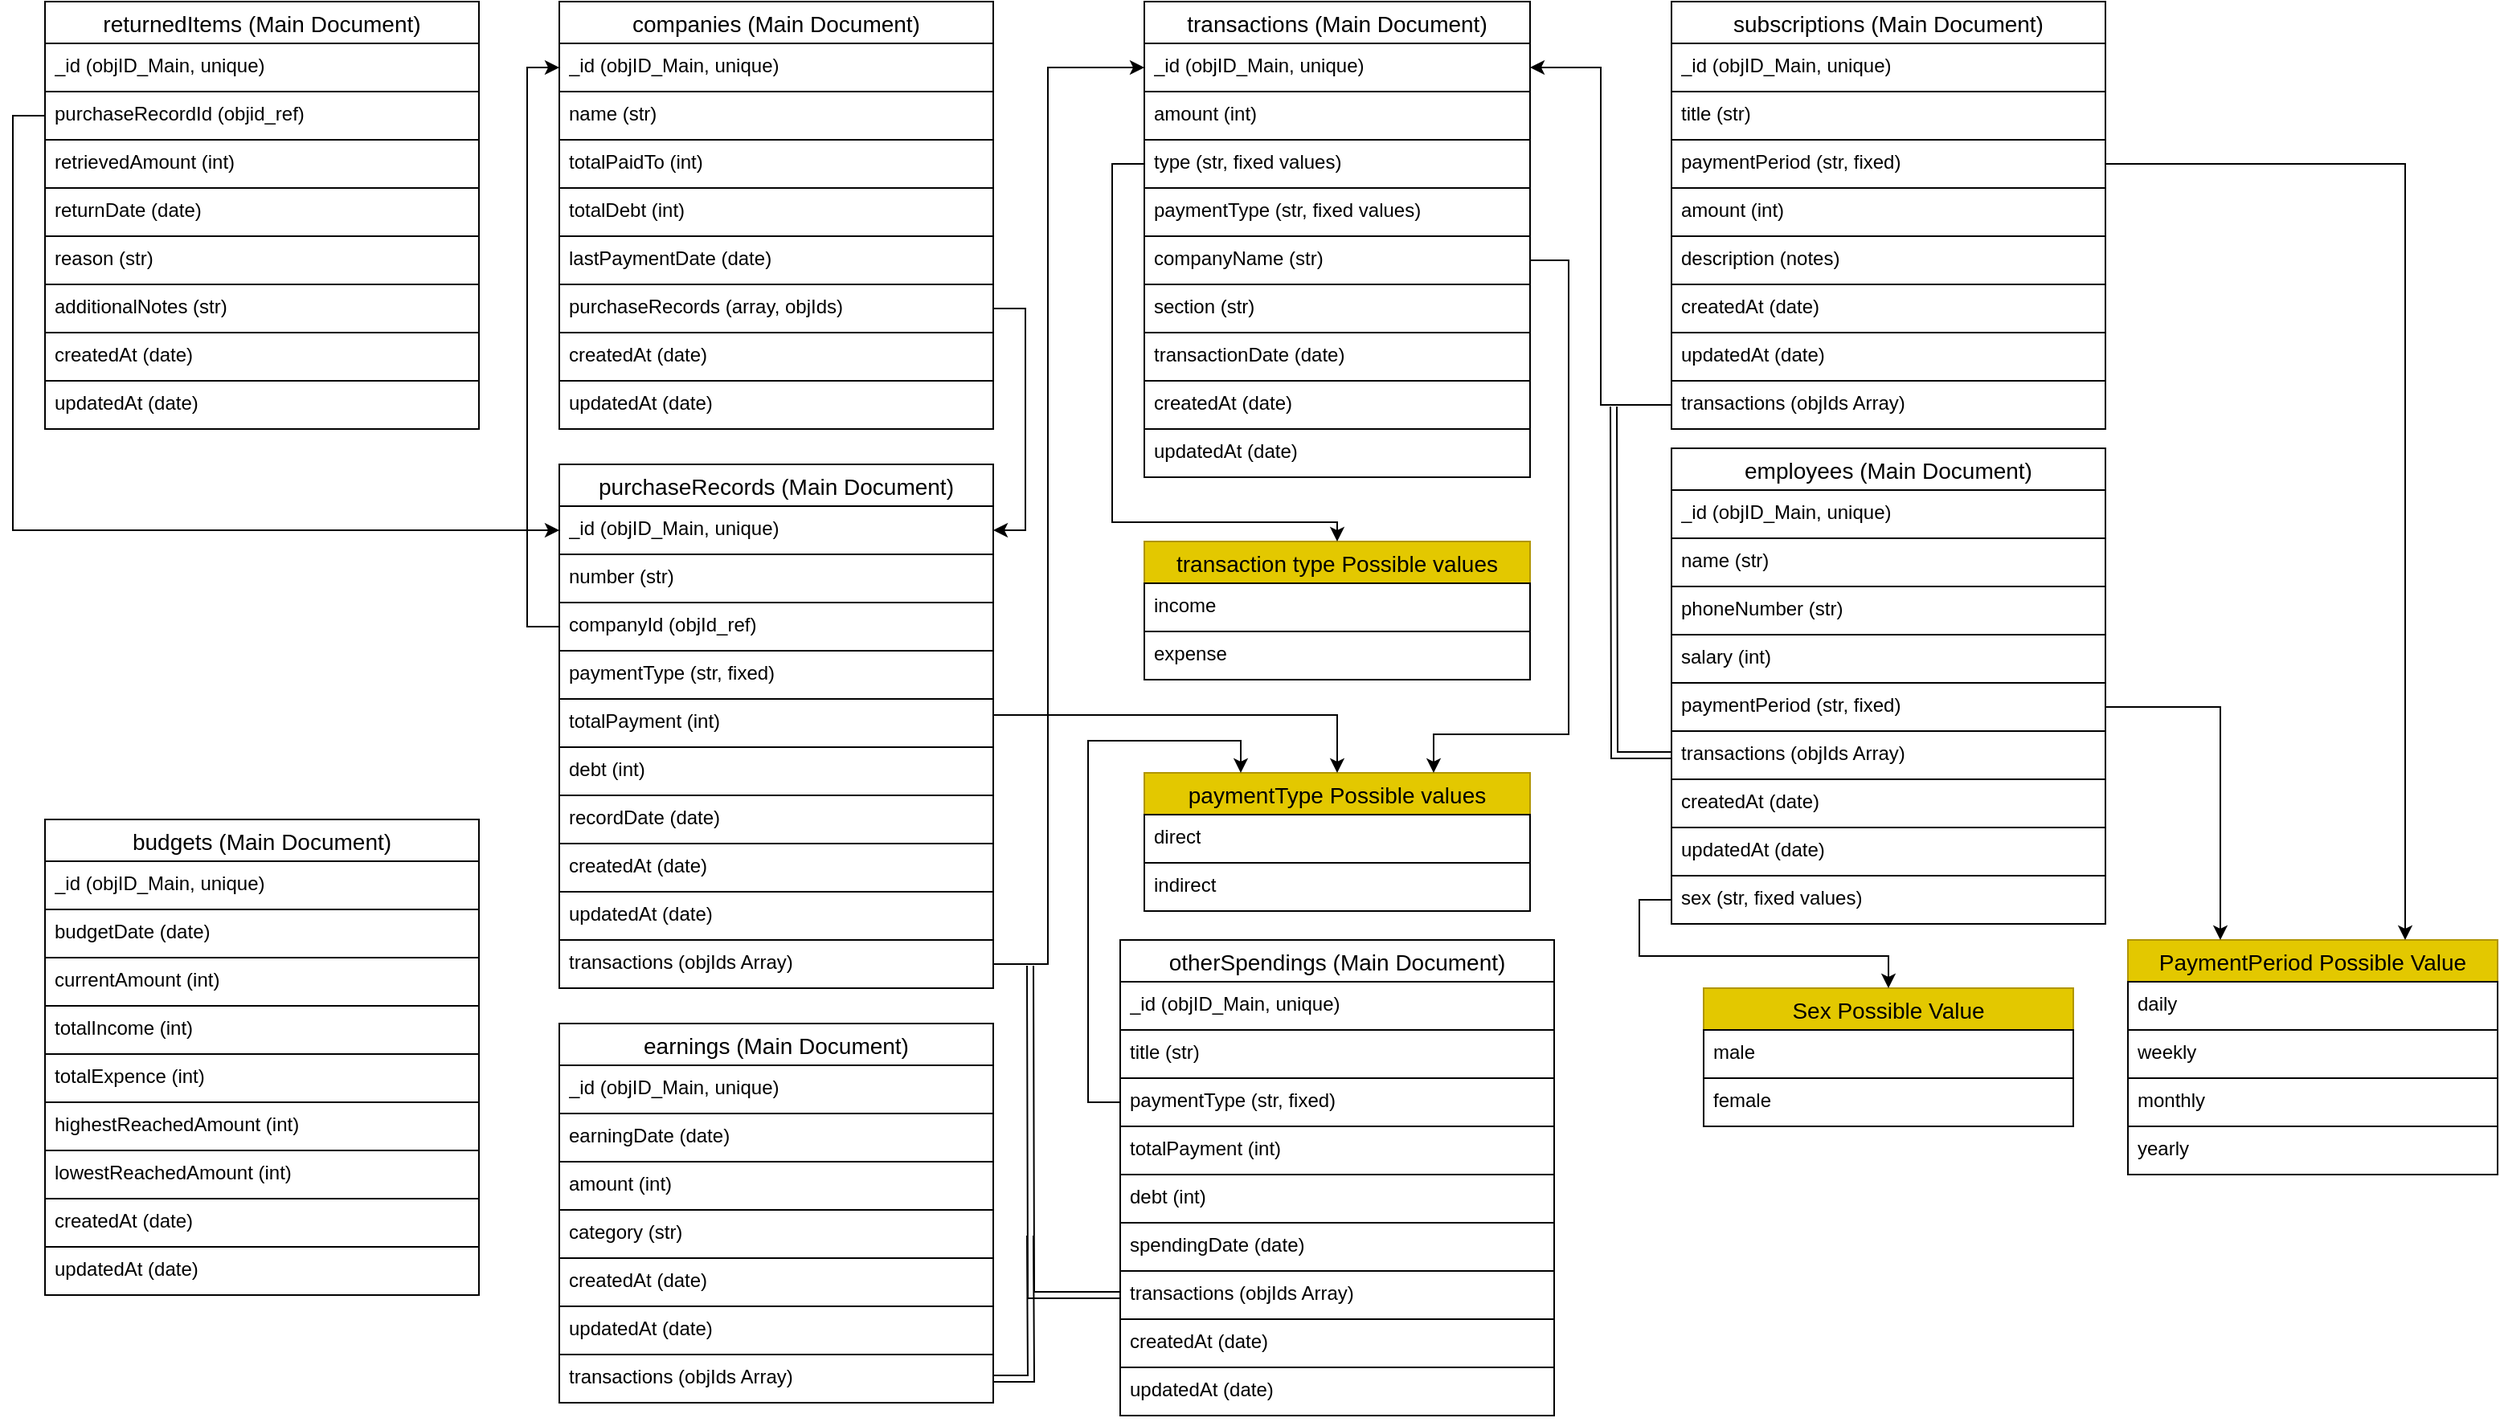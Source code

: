 <mxfile version="23.1.5" type="device">
  <diagram name="Page-1" id="WmKcBqQ57zAdK9sFzErc">
    <mxGraphModel dx="797" dy="3174" grid="1" gridSize="12" guides="1" tooltips="1" connect="1" arrows="1" fold="1" page="1" pageScale="1" pageWidth="1600" pageHeight="900" math="0" shadow="0">
      <root>
        <mxCell id="0" />
        <mxCell id="1" parent="0" />
        <mxCell id="fqKE6zB5EEerR9ECs1fo-1" value="purchaseRecords (Main Document)" style="swimlane;fontStyle=0;childLayout=stackLayout;horizontal=1;startSize=26;horizontalStack=0;resizeParent=1;resizeParentMax=0;resizeLast=0;collapsible=1;marginBottom=0;align=center;fontSize=14;" parent="1" vertex="1">
          <mxGeometry x="367" y="-2400" width="270" height="326" as="geometry" />
        </mxCell>
        <mxCell id="fqKE6zB5EEerR9ECs1fo-2" value="_id (objID_Main, unique)" style="text;strokeColor=default;fillColor=none;spacingLeft=4;spacingRight=4;overflow=hidden;rotatable=0;points=[[0,0.5],[1,0.5]];portConstraint=eastwest;fontSize=12;whiteSpace=wrap;html=1;" parent="fqKE6zB5EEerR9ECs1fo-1" vertex="1">
          <mxGeometry y="26" width="270" height="30" as="geometry" />
        </mxCell>
        <mxCell id="fqKE6zB5EEerR9ECs1fo-3" value="number (str)" style="text;strokeColor=default;fillColor=none;spacingLeft=4;spacingRight=4;overflow=hidden;rotatable=0;points=[[0,0.5],[1,0.5]];portConstraint=eastwest;fontSize=12;whiteSpace=wrap;html=1;" parent="fqKE6zB5EEerR9ECs1fo-1" vertex="1">
          <mxGeometry y="56" width="270" height="30" as="geometry" />
        </mxCell>
        <mxCell id="fqKE6zB5EEerR9ECs1fo-4" value="companyId (objId_ref)" style="text;strokeColor=default;fillColor=none;spacingLeft=4;spacingRight=4;overflow=hidden;rotatable=0;points=[[0,0.5],[1,0.5]];portConstraint=eastwest;fontSize=12;whiteSpace=wrap;html=1;" parent="fqKE6zB5EEerR9ECs1fo-1" vertex="1">
          <mxGeometry y="86" width="270" height="30" as="geometry" />
        </mxCell>
        <mxCell id="fqKE6zB5EEerR9ECs1fo-5" value="paymentType (str, fixed)" style="text;strokeColor=default;fillColor=none;spacingLeft=4;spacingRight=4;overflow=hidden;rotatable=0;points=[[0,0.5],[1,0.5]];portConstraint=eastwest;fontSize=12;whiteSpace=wrap;html=1;" parent="fqKE6zB5EEerR9ECs1fo-1" vertex="1">
          <mxGeometry y="116" width="270" height="30" as="geometry" />
        </mxCell>
        <mxCell id="fqKE6zB5EEerR9ECs1fo-6" value="totalPayment (int)" style="text;strokeColor=default;fillColor=none;spacingLeft=4;spacingRight=4;overflow=hidden;rotatable=0;points=[[0,0.5],[1,0.5]];portConstraint=eastwest;fontSize=12;whiteSpace=wrap;html=1;" parent="fqKE6zB5EEerR9ECs1fo-1" vertex="1">
          <mxGeometry y="146" width="270" height="30" as="geometry" />
        </mxCell>
        <mxCell id="fqKE6zB5EEerR9ECs1fo-7" value="debt (int)" style="text;strokeColor=default;fillColor=none;spacingLeft=4;spacingRight=4;overflow=hidden;rotatable=0;points=[[0,0.5],[1,0.5]];portConstraint=eastwest;fontSize=12;whiteSpace=wrap;html=1;" parent="fqKE6zB5EEerR9ECs1fo-1" vertex="1">
          <mxGeometry y="176" width="270" height="30" as="geometry" />
        </mxCell>
        <mxCell id="fqKE6zB5EEerR9ECs1fo-8" value="recordDate (date)" style="text;strokeColor=default;fillColor=none;spacingLeft=4;spacingRight=4;overflow=hidden;rotatable=0;points=[[0,0.5],[1,0.5]];portConstraint=eastwest;fontSize=12;whiteSpace=wrap;html=1;" parent="fqKE6zB5EEerR9ECs1fo-1" vertex="1">
          <mxGeometry y="206" width="270" height="30" as="geometry" />
        </mxCell>
        <mxCell id="fqKE6zB5EEerR9ECs1fo-9" value="createdAt (date)&amp;nbsp;" style="text;strokeColor=default;fillColor=none;spacingLeft=4;spacingRight=4;overflow=hidden;rotatable=0;points=[[0,0.5],[1,0.5]];portConstraint=eastwest;fontSize=12;whiteSpace=wrap;html=1;" parent="fqKE6zB5EEerR9ECs1fo-1" vertex="1">
          <mxGeometry y="236" width="270" height="30" as="geometry" />
        </mxCell>
        <mxCell id="fqKE6zB5EEerR9ECs1fo-10" value="updatedAt (date)" style="text;strokeColor=default;fillColor=none;spacingLeft=4;spacingRight=4;overflow=hidden;rotatable=0;points=[[0,0.5],[1,0.5]];portConstraint=eastwest;fontSize=12;whiteSpace=wrap;html=1;" parent="fqKE6zB5EEerR9ECs1fo-1" vertex="1">
          <mxGeometry y="266" width="270" height="30" as="geometry" />
        </mxCell>
        <mxCell id="fqKE6zB5EEerR9ECs1fo-11" value="transactions (objIds Array)" style="text;spacingLeft=4;spacingRight=4;overflow=hidden;rotatable=0;points=[[0,0.5],[1,0.5]];portConstraint=eastwest;fontSize=12;whiteSpace=wrap;html=1;" parent="fqKE6zB5EEerR9ECs1fo-1" vertex="1">
          <mxGeometry y="296" width="270" height="30" as="geometry" />
        </mxCell>
        <mxCell id="fqKE6zB5EEerR9ECs1fo-14" value="transactions (Main Document)" style="swimlane;fontStyle=0;childLayout=stackLayout;horizontal=1;startSize=26;horizontalStack=0;resizeParent=1;resizeParentMax=0;resizeLast=0;collapsible=1;marginBottom=0;align=center;fontSize=14;" parent="1" vertex="1">
          <mxGeometry x="731" y="-2688" width="240" height="296" as="geometry" />
        </mxCell>
        <mxCell id="fqKE6zB5EEerR9ECs1fo-15" value="_id (objID_Main, unique)" style="text;strokeColor=default;fillColor=none;spacingLeft=4;spacingRight=4;overflow=hidden;rotatable=0;points=[[0,0.5],[1,0.5]];portConstraint=eastwest;fontSize=12;whiteSpace=wrap;html=1;" parent="fqKE6zB5EEerR9ECs1fo-14" vertex="1">
          <mxGeometry y="26" width="240" height="30" as="geometry" />
        </mxCell>
        <mxCell id="fqKE6zB5EEerR9ECs1fo-16" value="amount (int)" style="text;strokeColor=default;fillColor=none;spacingLeft=4;spacingRight=4;overflow=hidden;rotatable=0;points=[[0,0.5],[1,0.5]];portConstraint=eastwest;fontSize=12;whiteSpace=wrap;html=1;" parent="fqKE6zB5EEerR9ECs1fo-14" vertex="1">
          <mxGeometry y="56" width="240" height="30" as="geometry" />
        </mxCell>
        <mxCell id="fqKE6zB5EEerR9ECs1fo-89" value="type (str, fixed values)" style="text;strokeColor=default;fillColor=none;spacingLeft=4;spacingRight=4;overflow=hidden;rotatable=0;points=[[0,0.5],[1,0.5]];portConstraint=eastwest;fontSize=12;whiteSpace=wrap;html=1;" parent="fqKE6zB5EEerR9ECs1fo-14" vertex="1">
          <mxGeometry y="86" width="240" height="30" as="geometry" />
        </mxCell>
        <mxCell id="fqKE6zB5EEerR9ECs1fo-94" value="paymentType (str, fixed values)" style="text;strokeColor=default;fillColor=none;spacingLeft=4;spacingRight=4;overflow=hidden;rotatable=0;points=[[0,0.5],[1,0.5]];portConstraint=eastwest;fontSize=12;whiteSpace=wrap;html=1;" parent="fqKE6zB5EEerR9ECs1fo-14" vertex="1">
          <mxGeometry y="116" width="240" height="30" as="geometry" />
        </mxCell>
        <mxCell id="fqKE6zB5EEerR9ECs1fo-97" value="companyName (str)" style="text;strokeColor=default;fillColor=none;spacingLeft=4;spacingRight=4;overflow=hidden;rotatable=0;points=[[0,0.5],[1,0.5]];portConstraint=eastwest;fontSize=12;whiteSpace=wrap;html=1;" parent="fqKE6zB5EEerR9ECs1fo-14" vertex="1">
          <mxGeometry y="146" width="240" height="30" as="geometry" />
        </mxCell>
        <mxCell id="fqKE6zB5EEerR9ECs1fo-98" value="section (str)" style="text;strokeColor=default;fillColor=none;spacingLeft=4;spacingRight=4;overflow=hidden;rotatable=0;points=[[0,0.5],[1,0.5]];portConstraint=eastwest;fontSize=12;whiteSpace=wrap;html=1;" parent="fqKE6zB5EEerR9ECs1fo-14" vertex="1">
          <mxGeometry y="176" width="240" height="30" as="geometry" />
        </mxCell>
        <mxCell id="fqKE6zB5EEerR9ECs1fo-93" value="transactionDate (date)" style="text;strokeColor=default;fillColor=none;spacingLeft=4;spacingRight=4;overflow=hidden;rotatable=0;points=[[0,0.5],[1,0.5]];portConstraint=eastwest;fontSize=12;whiteSpace=wrap;html=1;" parent="fqKE6zB5EEerR9ECs1fo-14" vertex="1">
          <mxGeometry y="206" width="240" height="30" as="geometry" />
        </mxCell>
        <mxCell id="fqKE6zB5EEerR9ECs1fo-17" value="createdAt (date)&amp;nbsp;" style="text;strokeColor=default;fillColor=none;spacingLeft=4;spacingRight=4;overflow=hidden;rotatable=0;points=[[0,0.5],[1,0.5]];portConstraint=eastwest;fontSize=12;whiteSpace=wrap;html=1;" parent="fqKE6zB5EEerR9ECs1fo-14" vertex="1">
          <mxGeometry y="236" width="240" height="30" as="geometry" />
        </mxCell>
        <mxCell id="fqKE6zB5EEerR9ECs1fo-18" value="updatedAt (date)" style="text;strokeColor=default;fillColor=none;spacingLeft=4;spacingRight=4;overflow=hidden;rotatable=0;points=[[0,0.5],[1,0.5]];portConstraint=eastwest;fontSize=12;whiteSpace=wrap;html=1;" parent="fqKE6zB5EEerR9ECs1fo-14" vertex="1">
          <mxGeometry y="266" width="240" height="30" as="geometry" />
        </mxCell>
        <mxCell id="fqKE6zB5EEerR9ECs1fo-22" value="returnedItems (Main Document)" style="swimlane;fontStyle=0;childLayout=stackLayout;horizontal=1;startSize=26;horizontalStack=0;resizeParent=1;resizeParentMax=0;resizeLast=0;collapsible=1;marginBottom=0;align=center;fontSize=14;" parent="1" vertex="1">
          <mxGeometry x="47" y="-2688" width="270" height="266" as="geometry" />
        </mxCell>
        <mxCell id="fqKE6zB5EEerR9ECs1fo-23" value="_id (objID_Main, unique)" style="text;strokeColor=default;fillColor=none;spacingLeft=4;spacingRight=4;overflow=hidden;rotatable=0;points=[[0,0.5],[1,0.5]];portConstraint=eastwest;fontSize=12;whiteSpace=wrap;html=1;" parent="fqKE6zB5EEerR9ECs1fo-22" vertex="1">
          <mxGeometry y="26" width="270" height="30" as="geometry" />
        </mxCell>
        <mxCell id="fqKE6zB5EEerR9ECs1fo-24" value="purchaseRecordId (objid_ref)" style="text;strokeColor=default;fillColor=none;spacingLeft=4;spacingRight=4;overflow=hidden;rotatable=0;points=[[0,0.5],[1,0.5]];portConstraint=eastwest;fontSize=12;whiteSpace=wrap;html=1;" parent="fqKE6zB5EEerR9ECs1fo-22" vertex="1">
          <mxGeometry y="56" width="270" height="30" as="geometry" />
        </mxCell>
        <mxCell id="fqKE6zB5EEerR9ECs1fo-25" value="retrievedAmount&amp;nbsp;(int)" style="text;strokeColor=default;fillColor=none;spacingLeft=4;spacingRight=4;overflow=hidden;rotatable=0;points=[[0,0.5],[1,0.5]];portConstraint=eastwest;fontSize=12;whiteSpace=wrap;html=1;" parent="fqKE6zB5EEerR9ECs1fo-22" vertex="1">
          <mxGeometry y="86" width="270" height="30" as="geometry" />
        </mxCell>
        <mxCell id="fqKE6zB5EEerR9ECs1fo-26" value="returnDate (date)" style="text;strokeColor=default;fillColor=none;spacingLeft=4;spacingRight=4;overflow=hidden;rotatable=0;points=[[0,0.5],[1,0.5]];portConstraint=eastwest;fontSize=12;whiteSpace=wrap;html=1;" parent="fqKE6zB5EEerR9ECs1fo-22" vertex="1">
          <mxGeometry y="116" width="270" height="30" as="geometry" />
        </mxCell>
        <mxCell id="fqKE6zB5EEerR9ECs1fo-27" value="reason (str)" style="text;strokeColor=default;fillColor=none;spacingLeft=4;spacingRight=4;overflow=hidden;rotatable=0;points=[[0,0.5],[1,0.5]];portConstraint=eastwest;fontSize=12;whiteSpace=wrap;html=1;" parent="fqKE6zB5EEerR9ECs1fo-22" vertex="1">
          <mxGeometry y="146" width="270" height="30" as="geometry" />
        </mxCell>
        <mxCell id="fqKE6zB5EEerR9ECs1fo-28" value="additionalNotes (str)" style="text;strokeColor=default;fillColor=none;spacingLeft=4;spacingRight=4;overflow=hidden;rotatable=0;points=[[0,0.5],[1,0.5]];portConstraint=eastwest;fontSize=12;whiteSpace=wrap;html=1;" parent="fqKE6zB5EEerR9ECs1fo-22" vertex="1">
          <mxGeometry y="176" width="270" height="30" as="geometry" />
        </mxCell>
        <mxCell id="fqKE6zB5EEerR9ECs1fo-30" value="createdAt (date)&amp;nbsp;" style="text;strokeColor=default;fillColor=none;spacingLeft=4;spacingRight=4;overflow=hidden;rotatable=0;points=[[0,0.5],[1,0.5]];portConstraint=eastwest;fontSize=12;whiteSpace=wrap;html=1;" parent="fqKE6zB5EEerR9ECs1fo-22" vertex="1">
          <mxGeometry y="206" width="270" height="30" as="geometry" />
        </mxCell>
        <mxCell id="fqKE6zB5EEerR9ECs1fo-31" value="updatedAt (date)" style="text;strokeColor=default;fillColor=none;spacingLeft=4;spacingRight=4;overflow=hidden;rotatable=0;points=[[0,0.5],[1,0.5]];portConstraint=eastwest;fontSize=12;whiteSpace=wrap;html=1;" parent="fqKE6zB5EEerR9ECs1fo-22" vertex="1">
          <mxGeometry y="236" width="270" height="30" as="geometry" />
        </mxCell>
        <mxCell id="fqKE6zB5EEerR9ECs1fo-33" value="otherSpendings (Main Document)" style="swimlane;fontStyle=0;childLayout=stackLayout;horizontal=1;startSize=26;horizontalStack=0;resizeParent=1;resizeParentMax=0;resizeLast=0;collapsible=1;marginBottom=0;align=center;fontSize=14;" parent="1" vertex="1">
          <mxGeometry x="716" y="-2104" width="270" height="296" as="geometry" />
        </mxCell>
        <mxCell id="fqKE6zB5EEerR9ECs1fo-34" value="_id (objID_Main, unique)" style="text;strokeColor=default;fillColor=none;spacingLeft=4;spacingRight=4;overflow=hidden;rotatable=0;points=[[0,0.5],[1,0.5]];portConstraint=eastwest;fontSize=12;whiteSpace=wrap;html=1;" parent="fqKE6zB5EEerR9ECs1fo-33" vertex="1">
          <mxGeometry y="26" width="270" height="30" as="geometry" />
        </mxCell>
        <mxCell id="fqKE6zB5EEerR9ECs1fo-35" value="title (str)" style="text;strokeColor=default;fillColor=none;spacingLeft=4;spacingRight=4;overflow=hidden;rotatable=0;points=[[0,0.5],[1,0.5]];portConstraint=eastwest;fontSize=12;whiteSpace=wrap;html=1;" parent="fqKE6zB5EEerR9ECs1fo-33" vertex="1">
          <mxGeometry y="56" width="270" height="30" as="geometry" />
        </mxCell>
        <mxCell id="fqKE6zB5EEerR9ECs1fo-36" value="paymentType (str, fixed)" style="text;strokeColor=default;fillColor=none;spacingLeft=4;spacingRight=4;overflow=hidden;rotatable=0;points=[[0,0.5],[1,0.5]];portConstraint=eastwest;fontSize=12;whiteSpace=wrap;html=1;" parent="fqKE6zB5EEerR9ECs1fo-33" vertex="1">
          <mxGeometry y="86" width="270" height="30" as="geometry" />
        </mxCell>
        <mxCell id="fqKE6zB5EEerR9ECs1fo-37" value="totalPayment (int)" style="text;strokeColor=default;fillColor=none;spacingLeft=4;spacingRight=4;overflow=hidden;rotatable=0;points=[[0,0.5],[1,0.5]];portConstraint=eastwest;fontSize=12;whiteSpace=wrap;html=1;" parent="fqKE6zB5EEerR9ECs1fo-33" vertex="1">
          <mxGeometry y="116" width="270" height="30" as="geometry" />
        </mxCell>
        <mxCell id="fqKE6zB5EEerR9ECs1fo-38" value="debt (int)" style="text;strokeColor=default;fillColor=none;spacingLeft=4;spacingRight=4;overflow=hidden;rotatable=0;points=[[0,0.5],[1,0.5]];portConstraint=eastwest;fontSize=12;whiteSpace=wrap;html=1;" parent="fqKE6zB5EEerR9ECs1fo-33" vertex="1">
          <mxGeometry y="146" width="270" height="30" as="geometry" />
        </mxCell>
        <mxCell id="fqKE6zB5EEerR9ECs1fo-42" value="spendingDate (date)" style="text;strokeColor=default;fillColor=none;spacingLeft=4;spacingRight=4;overflow=hidden;rotatable=0;points=[[0,0.5],[1,0.5]];portConstraint=eastwest;fontSize=12;whiteSpace=wrap;html=1;" parent="fqKE6zB5EEerR9ECs1fo-33" vertex="1">
          <mxGeometry y="176" width="270" height="30" as="geometry" />
        </mxCell>
        <mxCell id="fqKE6zB5EEerR9ECs1fo-127" style="edgeStyle=orthogonalEdgeStyle;rounded=0;orthogonalLoop=1;jettySize=auto;html=1;exitX=0;exitY=0.5;exitDx=0;exitDy=0;shape=link;" parent="fqKE6zB5EEerR9ECs1fo-33" source="fqKE6zB5EEerR9ECs1fo-39" edge="1">
          <mxGeometry relative="1" as="geometry">
            <mxPoint x="-56" y="16" as="targetPoint" />
          </mxGeometry>
        </mxCell>
        <mxCell id="fqKE6zB5EEerR9ECs1fo-39" value="transactions (objIds Array)" style="text;strokeColor=default;fillColor=none;spacingLeft=4;spacingRight=4;overflow=hidden;rotatable=0;points=[[0,0.5],[1,0.5]];portConstraint=eastwest;fontSize=12;whiteSpace=wrap;html=1;" parent="fqKE6zB5EEerR9ECs1fo-33" vertex="1">
          <mxGeometry y="206" width="270" height="30" as="geometry" />
        </mxCell>
        <mxCell id="fqKE6zB5EEerR9ECs1fo-40" value="createdAt (date)&amp;nbsp;" style="text;strokeColor=default;fillColor=none;spacingLeft=4;spacingRight=4;overflow=hidden;rotatable=0;points=[[0,0.5],[1,0.5]];portConstraint=eastwest;fontSize=12;whiteSpace=wrap;html=1;" parent="fqKE6zB5EEerR9ECs1fo-33" vertex="1">
          <mxGeometry y="236" width="270" height="30" as="geometry" />
        </mxCell>
        <mxCell id="fqKE6zB5EEerR9ECs1fo-41" value="updatedAt (date)" style="text;strokeColor=default;fillColor=none;spacingLeft=4;spacingRight=4;overflow=hidden;rotatable=0;points=[[0,0.5],[1,0.5]];portConstraint=eastwest;fontSize=12;whiteSpace=wrap;html=1;" parent="fqKE6zB5EEerR9ECs1fo-33" vertex="1">
          <mxGeometry y="266" width="270" height="30" as="geometry" />
        </mxCell>
        <mxCell id="fqKE6zB5EEerR9ECs1fo-43" value="employees (Main Document)" style="swimlane;fontStyle=0;childLayout=stackLayout;horizontal=1;startSize=26;horizontalStack=0;resizeParent=1;resizeParentMax=0;resizeLast=0;collapsible=1;marginBottom=0;align=center;fontSize=14;" parent="1" vertex="1">
          <mxGeometry x="1059" y="-2410" width="270" height="296" as="geometry" />
        </mxCell>
        <mxCell id="fqKE6zB5EEerR9ECs1fo-44" value="_id (objID_Main, unique)" style="text;strokeColor=default;fillColor=none;spacingLeft=4;spacingRight=4;overflow=hidden;rotatable=0;points=[[0,0.5],[1,0.5]];portConstraint=eastwest;fontSize=12;whiteSpace=wrap;html=1;" parent="fqKE6zB5EEerR9ECs1fo-43" vertex="1">
          <mxGeometry y="26" width="270" height="30" as="geometry" />
        </mxCell>
        <mxCell id="fqKE6zB5EEerR9ECs1fo-45" value="name (str)" style="text;strokeColor=default;fillColor=none;spacingLeft=4;spacingRight=4;overflow=hidden;rotatable=0;points=[[0,0.5],[1,0.5]];portConstraint=eastwest;fontSize=12;whiteSpace=wrap;html=1;" parent="fqKE6zB5EEerR9ECs1fo-43" vertex="1">
          <mxGeometry y="56" width="270" height="30" as="geometry" />
        </mxCell>
        <mxCell id="fqKE6zB5EEerR9ECs1fo-47" value="phoneNumber (str)" style="text;strokeColor=default;fillColor=none;spacingLeft=4;spacingRight=4;overflow=hidden;rotatable=0;points=[[0,0.5],[1,0.5]];portConstraint=eastwest;fontSize=12;whiteSpace=wrap;html=1;" parent="fqKE6zB5EEerR9ECs1fo-43" vertex="1">
          <mxGeometry y="86" width="270" height="30" as="geometry" />
        </mxCell>
        <mxCell id="fqKE6zB5EEerR9ECs1fo-48" value="salary (int)" style="text;strokeColor=default;fillColor=none;spacingLeft=4;spacingRight=4;overflow=hidden;rotatable=0;points=[[0,0.5],[1,0.5]];portConstraint=eastwest;fontSize=12;whiteSpace=wrap;html=1;" parent="fqKE6zB5EEerR9ECs1fo-43" vertex="1">
          <mxGeometry y="116" width="270" height="30" as="geometry" />
        </mxCell>
        <mxCell id="fqKE6zB5EEerR9ECs1fo-49" value="paymentPeriod (str, fixed)" style="text;strokeColor=default;fillColor=none;spacingLeft=4;spacingRight=4;overflow=hidden;rotatable=0;points=[[0,0.5],[1,0.5]];portConstraint=eastwest;fontSize=12;whiteSpace=wrap;html=1;" parent="fqKE6zB5EEerR9ECs1fo-43" vertex="1">
          <mxGeometry y="146" width="270" height="30" as="geometry" />
        </mxCell>
        <mxCell id="fqKE6zB5EEerR9ECs1fo-124" style="edgeStyle=orthogonalEdgeStyle;rounded=0;orthogonalLoop=1;jettySize=auto;html=1;exitX=0;exitY=0.5;exitDx=0;exitDy=0;shape=link;" parent="fqKE6zB5EEerR9ECs1fo-43" source="fqKE6zB5EEerR9ECs1fo-50" edge="1">
          <mxGeometry relative="1" as="geometry">
            <mxPoint x="-36" y="-26" as="targetPoint" />
          </mxGeometry>
        </mxCell>
        <mxCell id="fqKE6zB5EEerR9ECs1fo-50" value="transactions (objIds Array)" style="text;strokeColor=default;fillColor=none;spacingLeft=4;spacingRight=4;overflow=hidden;rotatable=0;points=[[0,0.5],[1,0.5]];portConstraint=eastwest;fontSize=12;whiteSpace=wrap;html=1;" parent="fqKE6zB5EEerR9ECs1fo-43" vertex="1">
          <mxGeometry y="176" width="270" height="30" as="geometry" />
        </mxCell>
        <mxCell id="fqKE6zB5EEerR9ECs1fo-51" value="createdAt (date)&amp;nbsp;" style="text;strokeColor=default;fillColor=none;spacingLeft=4;spacingRight=4;overflow=hidden;rotatable=0;points=[[0,0.5],[1,0.5]];portConstraint=eastwest;fontSize=12;whiteSpace=wrap;html=1;" parent="fqKE6zB5EEerR9ECs1fo-43" vertex="1">
          <mxGeometry y="206" width="270" height="30" as="geometry" />
        </mxCell>
        <mxCell id="fqKE6zB5EEerR9ECs1fo-52" value="updatedAt (date)" style="text;strokeColor=default;fillColor=none;spacingLeft=4;spacingRight=4;overflow=hidden;rotatable=0;points=[[0,0.5],[1,0.5]];portConstraint=eastwest;fontSize=12;whiteSpace=wrap;html=1;" parent="fqKE6zB5EEerR9ECs1fo-43" vertex="1">
          <mxGeometry y="236" width="270" height="30" as="geometry" />
        </mxCell>
        <mxCell id="fqKE6zB5EEerR9ECs1fo-46" value="sex (str, fixed values)" style="text;strokeColor=default;fillColor=none;spacingLeft=4;spacingRight=4;overflow=hidden;rotatable=0;points=[[0,0.5],[1,0.5]];portConstraint=eastwest;fontSize=12;whiteSpace=wrap;html=1;" parent="fqKE6zB5EEerR9ECs1fo-43" vertex="1">
          <mxGeometry y="266" width="270" height="30" as="geometry" />
        </mxCell>
        <mxCell id="fqKE6zB5EEerR9ECs1fo-53" value="Sex Possible Value" style="swimlane;fontStyle=0;childLayout=stackLayout;horizontal=1;startSize=26;horizontalStack=0;resizeParent=1;resizeParentMax=0;resizeLast=0;collapsible=1;marginBottom=0;align=center;fontSize=14;fillColor=#e3c800;strokeColor=#B09500;fontColor=#000000;" parent="1" vertex="1">
          <mxGeometry x="1079" y="-2074" width="230" height="86" as="geometry" />
        </mxCell>
        <mxCell id="fqKE6zB5EEerR9ECs1fo-54" value="male" style="text;strokeColor=default;fillColor=none;spacingLeft=4;spacingRight=4;overflow=hidden;rotatable=0;points=[[0,0.5],[1,0.5]];portConstraint=eastwest;fontSize=12;whiteSpace=wrap;html=1;" parent="fqKE6zB5EEerR9ECs1fo-53" vertex="1">
          <mxGeometry y="26" width="230" height="30" as="geometry" />
        </mxCell>
        <mxCell id="fqKE6zB5EEerR9ECs1fo-55" value="female" style="text;strokeColor=default;fillColor=none;spacingLeft=4;spacingRight=4;overflow=hidden;rotatable=0;points=[[0,0.5],[1,0.5]];portConstraint=eastwest;fontSize=12;whiteSpace=wrap;html=1;" parent="fqKE6zB5EEerR9ECs1fo-53" vertex="1">
          <mxGeometry y="56" width="230" height="30" as="geometry" />
        </mxCell>
        <mxCell id="fqKE6zB5EEerR9ECs1fo-56" value="paymentType Possible values" style="swimlane;fontStyle=0;childLayout=stackLayout;horizontal=1;startSize=26;horizontalStack=0;resizeParent=1;resizeParentMax=0;resizeLast=0;collapsible=1;marginBottom=0;align=center;fontSize=14;fillColor=#e3c800;strokeColor=#B09500;fontColor=#000000;" parent="1" vertex="1">
          <mxGeometry x="731" y="-2208" width="240" height="86" as="geometry" />
        </mxCell>
        <mxCell id="fqKE6zB5EEerR9ECs1fo-57" value="direct" style="text;strokeColor=default;fillColor=none;spacingLeft=4;spacingRight=4;overflow=hidden;rotatable=0;points=[[0,0.5],[1,0.5]];portConstraint=eastwest;fontSize=12;whiteSpace=wrap;html=1;" parent="fqKE6zB5EEerR9ECs1fo-56" vertex="1">
          <mxGeometry y="26" width="240" height="30" as="geometry" />
        </mxCell>
        <mxCell id="fqKE6zB5EEerR9ECs1fo-58" value="indirect" style="text;strokeColor=default;fillColor=none;spacingLeft=4;spacingRight=4;overflow=hidden;rotatable=0;points=[[0,0.5],[1,0.5]];portConstraint=eastwest;fontSize=12;whiteSpace=wrap;html=1;" parent="fqKE6zB5EEerR9ECs1fo-56" vertex="1">
          <mxGeometry y="56" width="240" height="30" as="geometry" />
        </mxCell>
        <mxCell id="fqKE6zB5EEerR9ECs1fo-60" value="PaymentPeriod Possible Value" style="swimlane;fontStyle=0;childLayout=stackLayout;horizontal=1;startSize=26;horizontalStack=0;resizeParent=1;resizeParentMax=0;resizeLast=0;collapsible=1;marginBottom=0;align=center;fontSize=14;fillColor=#e3c800;strokeColor=#B09500;fontColor=#000000;" parent="1" vertex="1">
          <mxGeometry x="1343" y="-2104" width="230" height="146" as="geometry" />
        </mxCell>
        <mxCell id="fqKE6zB5EEerR9ECs1fo-61" value="daily" style="text;strokeColor=default;fillColor=none;spacingLeft=4;spacingRight=4;overflow=hidden;rotatable=0;points=[[0,0.5],[1,0.5]];portConstraint=eastwest;fontSize=12;whiteSpace=wrap;html=1;" parent="fqKE6zB5EEerR9ECs1fo-60" vertex="1">
          <mxGeometry y="26" width="230" height="30" as="geometry" />
        </mxCell>
        <mxCell id="fqKE6zB5EEerR9ECs1fo-62" value="weekly" style="text;strokeColor=default;fillColor=none;spacingLeft=4;spacingRight=4;overflow=hidden;rotatable=0;points=[[0,0.5],[1,0.5]];portConstraint=eastwest;fontSize=12;whiteSpace=wrap;html=1;" parent="fqKE6zB5EEerR9ECs1fo-60" vertex="1">
          <mxGeometry y="56" width="230" height="30" as="geometry" />
        </mxCell>
        <mxCell id="fqKE6zB5EEerR9ECs1fo-76" value="monthly" style="text;strokeColor=default;fillColor=none;spacingLeft=4;spacingRight=4;overflow=hidden;rotatable=0;points=[[0,0.5],[1,0.5]];portConstraint=eastwest;fontSize=12;whiteSpace=wrap;html=1;" parent="fqKE6zB5EEerR9ECs1fo-60" vertex="1">
          <mxGeometry y="86" width="230" height="30" as="geometry" />
        </mxCell>
        <mxCell id="fqKE6zB5EEerR9ECs1fo-64" value="yearly" style="text;strokeColor=default;fillColor=none;spacingLeft=4;spacingRight=4;overflow=hidden;rotatable=0;points=[[0,0.5],[1,0.5]];portConstraint=eastwest;fontSize=12;whiteSpace=wrap;html=1;" parent="fqKE6zB5EEerR9ECs1fo-60" vertex="1">
          <mxGeometry y="116" width="230" height="30" as="geometry" />
        </mxCell>
        <mxCell id="fqKE6zB5EEerR9ECs1fo-65" value="subscriptions (Main Document)" style="swimlane;fontStyle=0;childLayout=stackLayout;horizontal=1;startSize=26;horizontalStack=0;resizeParent=1;resizeParentMax=0;resizeLast=0;collapsible=1;marginBottom=0;align=center;fontSize=14;" parent="1" vertex="1">
          <mxGeometry x="1059" y="-2688" width="270" height="266" as="geometry" />
        </mxCell>
        <mxCell id="fqKE6zB5EEerR9ECs1fo-66" value="_id (objID_Main, unique)" style="text;strokeColor=default;fillColor=none;spacingLeft=4;spacingRight=4;overflow=hidden;rotatable=0;points=[[0,0.5],[1,0.5]];portConstraint=eastwest;fontSize=12;whiteSpace=wrap;html=1;" parent="fqKE6zB5EEerR9ECs1fo-65" vertex="1">
          <mxGeometry y="26" width="270" height="30" as="geometry" />
        </mxCell>
        <mxCell id="fqKE6zB5EEerR9ECs1fo-67" value="title (str)" style="text;strokeColor=default;fillColor=none;spacingLeft=4;spacingRight=4;overflow=hidden;rotatable=0;points=[[0,0.5],[1,0.5]];portConstraint=eastwest;fontSize=12;whiteSpace=wrap;html=1;" parent="fqKE6zB5EEerR9ECs1fo-65" vertex="1">
          <mxGeometry y="56" width="270" height="30" as="geometry" />
        </mxCell>
        <mxCell id="fqKE6zB5EEerR9ECs1fo-68" value="paymentPeriod (str, fixed)" style="text;strokeColor=default;fillColor=none;spacingLeft=4;spacingRight=4;overflow=hidden;rotatable=0;points=[[0,0.5],[1,0.5]];portConstraint=eastwest;fontSize=12;whiteSpace=wrap;html=1;" parent="fqKE6zB5EEerR9ECs1fo-65" vertex="1">
          <mxGeometry y="86" width="270" height="30" as="geometry" />
        </mxCell>
        <mxCell id="fqKE6zB5EEerR9ECs1fo-69" value="amount (int)" style="text;strokeColor=default;fillColor=none;spacingLeft=4;spacingRight=4;overflow=hidden;rotatable=0;points=[[0,0.5],[1,0.5]];portConstraint=eastwest;fontSize=12;whiteSpace=wrap;html=1;" parent="fqKE6zB5EEerR9ECs1fo-65" vertex="1">
          <mxGeometry y="116" width="270" height="30" as="geometry" />
        </mxCell>
        <mxCell id="fqKE6zB5EEerR9ECs1fo-70" value="description (notes)" style="text;strokeColor=default;fillColor=none;spacingLeft=4;spacingRight=4;overflow=hidden;rotatable=0;points=[[0,0.5],[1,0.5]];portConstraint=eastwest;fontSize=12;whiteSpace=wrap;html=1;" parent="fqKE6zB5EEerR9ECs1fo-65" vertex="1">
          <mxGeometry y="146" width="270" height="30" as="geometry" />
        </mxCell>
        <mxCell id="fqKE6zB5EEerR9ECs1fo-73" value="createdAt (date)&amp;nbsp;" style="text;strokeColor=default;fillColor=none;spacingLeft=4;spacingRight=4;overflow=hidden;rotatable=0;points=[[0,0.5],[1,0.5]];portConstraint=eastwest;fontSize=12;whiteSpace=wrap;html=1;" parent="fqKE6zB5EEerR9ECs1fo-65" vertex="1">
          <mxGeometry y="176" width="270" height="30" as="geometry" />
        </mxCell>
        <mxCell id="fqKE6zB5EEerR9ECs1fo-74" value="updatedAt (date)" style="text;strokeColor=default;fillColor=none;spacingLeft=4;spacingRight=4;overflow=hidden;rotatable=0;points=[[0,0.5],[1,0.5]];portConstraint=eastwest;fontSize=12;whiteSpace=wrap;html=1;" parent="fqKE6zB5EEerR9ECs1fo-65" vertex="1">
          <mxGeometry y="206" width="270" height="30" as="geometry" />
        </mxCell>
        <mxCell id="fqKE6zB5EEerR9ECs1fo-118" value="transactions (objIds Array)" style="text;strokeColor=default;fillColor=none;spacingLeft=4;spacingRight=4;overflow=hidden;rotatable=0;points=[[0,0.5],[1,0.5]];portConstraint=eastwest;fontSize=12;whiteSpace=wrap;html=1;" parent="fqKE6zB5EEerR9ECs1fo-65" vertex="1">
          <mxGeometry y="236" width="270" height="30" as="geometry" />
        </mxCell>
        <mxCell id="fqKE6zB5EEerR9ECs1fo-77" value="budgets (Main Document)" style="swimlane;fontStyle=0;childLayout=stackLayout;horizontal=1;startSize=26;horizontalStack=0;resizeParent=1;resizeParentMax=0;resizeLast=0;collapsible=1;marginBottom=0;align=center;fontSize=14;" parent="1" vertex="1">
          <mxGeometry x="47" y="-2179" width="270" height="296" as="geometry" />
        </mxCell>
        <mxCell id="fqKE6zB5EEerR9ECs1fo-78" value="_id (objID_Main, unique)" style="text;strokeColor=default;fillColor=none;spacingLeft=4;spacingRight=4;overflow=hidden;rotatable=0;points=[[0,0.5],[1,0.5]];portConstraint=eastwest;fontSize=12;whiteSpace=wrap;html=1;" parent="fqKE6zB5EEerR9ECs1fo-77" vertex="1">
          <mxGeometry y="26" width="270" height="30" as="geometry" />
        </mxCell>
        <mxCell id="fqKE6zB5EEerR9ECs1fo-79" value="budgetDate (date)" style="text;strokeColor=default;fillColor=none;spacingLeft=4;spacingRight=4;overflow=hidden;rotatable=0;points=[[0,0.5],[1,0.5]];portConstraint=eastwest;fontSize=12;whiteSpace=wrap;html=1;" parent="fqKE6zB5EEerR9ECs1fo-77" vertex="1">
          <mxGeometry y="56" width="270" height="30" as="geometry" />
        </mxCell>
        <mxCell id="fqKE6zB5EEerR9ECs1fo-80" value="currentAmount (int)" style="text;strokeColor=default;fillColor=none;spacingLeft=4;spacingRight=4;overflow=hidden;rotatable=0;points=[[0,0.5],[1,0.5]];portConstraint=eastwest;fontSize=12;whiteSpace=wrap;html=1;" parent="fqKE6zB5EEerR9ECs1fo-77" vertex="1">
          <mxGeometry y="86" width="270" height="30" as="geometry" />
        </mxCell>
        <mxCell id="fqKE6zB5EEerR9ECs1fo-81" value="totalIncome (int)" style="text;strokeColor=default;fillColor=none;spacingLeft=4;spacingRight=4;overflow=hidden;rotatable=0;points=[[0,0.5],[1,0.5]];portConstraint=eastwest;fontSize=12;whiteSpace=wrap;html=1;" parent="fqKE6zB5EEerR9ECs1fo-77" vertex="1">
          <mxGeometry y="116" width="270" height="30" as="geometry" />
        </mxCell>
        <mxCell id="fqKE6zB5EEerR9ECs1fo-82" value="totalExpence (int)" style="text;strokeColor=default;fillColor=none;spacingLeft=4;spacingRight=4;overflow=hidden;rotatable=0;points=[[0,0.5],[1,0.5]];portConstraint=eastwest;fontSize=12;whiteSpace=wrap;html=1;" parent="fqKE6zB5EEerR9ECs1fo-77" vertex="1">
          <mxGeometry y="146" width="270" height="30" as="geometry" />
        </mxCell>
        <mxCell id="fqKE6zB5EEerR9ECs1fo-83" value="highestReachedAmount (int)" style="text;strokeColor=default;fillColor=none;spacingLeft=4;spacingRight=4;overflow=hidden;rotatable=0;points=[[0,0.5],[1,0.5]];portConstraint=eastwest;fontSize=12;whiteSpace=wrap;html=1;" parent="fqKE6zB5EEerR9ECs1fo-77" vertex="1">
          <mxGeometry y="176" width="270" height="30" as="geometry" />
        </mxCell>
        <mxCell id="fqKE6zB5EEerR9ECs1fo-99" value="lowestReachedAmount (int)" style="text;strokeColor=default;fillColor=none;spacingLeft=4;spacingRight=4;overflow=hidden;rotatable=0;points=[[0,0.5],[1,0.5]];portConstraint=eastwest;fontSize=12;whiteSpace=wrap;html=1;" parent="fqKE6zB5EEerR9ECs1fo-77" vertex="1">
          <mxGeometry y="206" width="270" height="30" as="geometry" />
        </mxCell>
        <mxCell id="fqKE6zB5EEerR9ECs1fo-84" value="createdAt (date)&amp;nbsp;" style="text;strokeColor=default;fillColor=none;spacingLeft=4;spacingRight=4;overflow=hidden;rotatable=0;points=[[0,0.5],[1,0.5]];portConstraint=eastwest;fontSize=12;whiteSpace=wrap;html=1;" parent="fqKE6zB5EEerR9ECs1fo-77" vertex="1">
          <mxGeometry y="236" width="270" height="30" as="geometry" />
        </mxCell>
        <mxCell id="fqKE6zB5EEerR9ECs1fo-85" value="updatedAt (date)" style="text;strokeColor=default;fillColor=none;spacingLeft=4;spacingRight=4;overflow=hidden;rotatable=0;points=[[0,0.5],[1,0.5]];portConstraint=eastwest;fontSize=12;whiteSpace=wrap;html=1;" parent="fqKE6zB5EEerR9ECs1fo-77" vertex="1">
          <mxGeometry y="266" width="270" height="30" as="geometry" />
        </mxCell>
        <mxCell id="fqKE6zB5EEerR9ECs1fo-90" value="transaction type Possible values" style="swimlane;fontStyle=0;childLayout=stackLayout;horizontal=1;startSize=26;horizontalStack=0;resizeParent=1;resizeParentMax=0;resizeLast=0;collapsible=1;marginBottom=0;align=center;fontSize=14;fillColor=#e3c800;strokeColor=#B09500;fontColor=#000000;" parent="1" vertex="1">
          <mxGeometry x="731" y="-2352" width="240" height="86" as="geometry" />
        </mxCell>
        <mxCell id="fqKE6zB5EEerR9ECs1fo-91" value="income" style="text;strokeColor=default;fillColor=none;spacingLeft=4;spacingRight=4;overflow=hidden;rotatable=0;points=[[0,0.5],[1,0.5]];portConstraint=eastwest;fontSize=12;whiteSpace=wrap;html=1;" parent="fqKE6zB5EEerR9ECs1fo-90" vertex="1">
          <mxGeometry y="26" width="240" height="30" as="geometry" />
        </mxCell>
        <mxCell id="fqKE6zB5EEerR9ECs1fo-92" value="expense" style="text;strokeColor=default;fillColor=none;spacingLeft=4;spacingRight=4;overflow=hidden;rotatable=0;points=[[0,0.5],[1,0.5]];portConstraint=eastwest;fontSize=12;whiteSpace=wrap;html=1;" parent="fqKE6zB5EEerR9ECs1fo-90" vertex="1">
          <mxGeometry y="56" width="240" height="30" as="geometry" />
        </mxCell>
        <mxCell id="fqKE6zB5EEerR9ECs1fo-100" value="companies (Main Document)" style="swimlane;fontStyle=0;childLayout=stackLayout;horizontal=1;startSize=26;horizontalStack=0;resizeParent=1;resizeParentMax=0;resizeLast=0;collapsible=1;marginBottom=0;align=center;fontSize=14;" parent="1" vertex="1">
          <mxGeometry x="367" y="-2688" width="270" height="266" as="geometry" />
        </mxCell>
        <mxCell id="fqKE6zB5EEerR9ECs1fo-101" value="_id (objID_Main, unique)" style="text;strokeColor=default;fillColor=none;spacingLeft=4;spacingRight=4;overflow=hidden;rotatable=0;points=[[0,0.5],[1,0.5]];portConstraint=eastwest;fontSize=12;whiteSpace=wrap;html=1;" parent="fqKE6zB5EEerR9ECs1fo-100" vertex="1">
          <mxGeometry y="26" width="270" height="30" as="geometry" />
        </mxCell>
        <mxCell id="fqKE6zB5EEerR9ECs1fo-102" value="name (str)" style="text;strokeColor=default;fillColor=none;spacingLeft=4;spacingRight=4;overflow=hidden;rotatable=0;points=[[0,0.5],[1,0.5]];portConstraint=eastwest;fontSize=12;whiteSpace=wrap;html=1;" parent="fqKE6zB5EEerR9ECs1fo-100" vertex="1">
          <mxGeometry y="56" width="270" height="30" as="geometry" />
        </mxCell>
        <mxCell id="fqKE6zB5EEerR9ECs1fo-103" value="totalPaidTo (int)" style="text;strokeColor=default;fillColor=none;spacingLeft=4;spacingRight=4;overflow=hidden;rotatable=0;points=[[0,0.5],[1,0.5]];portConstraint=eastwest;fontSize=12;whiteSpace=wrap;html=1;" parent="fqKE6zB5EEerR9ECs1fo-100" vertex="1">
          <mxGeometry y="86" width="270" height="30" as="geometry" />
        </mxCell>
        <mxCell id="fqKE6zB5EEerR9ECs1fo-104" value="totalDebt (int)" style="text;strokeColor=default;fillColor=none;spacingLeft=4;spacingRight=4;overflow=hidden;rotatable=0;points=[[0,0.5],[1,0.5]];portConstraint=eastwest;fontSize=12;whiteSpace=wrap;html=1;" parent="fqKE6zB5EEerR9ECs1fo-100" vertex="1">
          <mxGeometry y="116" width="270" height="30" as="geometry" />
        </mxCell>
        <mxCell id="fqKE6zB5EEerR9ECs1fo-105" value="lastPaymentDate (date)" style="text;strokeColor=default;fillColor=none;spacingLeft=4;spacingRight=4;overflow=hidden;rotatable=0;points=[[0,0.5],[1,0.5]];portConstraint=eastwest;fontSize=12;whiteSpace=wrap;html=1;" parent="fqKE6zB5EEerR9ECs1fo-100" vertex="1">
          <mxGeometry y="146" width="270" height="30" as="geometry" />
        </mxCell>
        <mxCell id="fqKE6zB5EEerR9ECs1fo-106" value="purchaseRecords (array, objIds)" style="text;strokeColor=default;fillColor=none;spacingLeft=4;spacingRight=4;overflow=hidden;rotatable=0;points=[[0,0.5],[1,0.5]];portConstraint=eastwest;fontSize=12;whiteSpace=wrap;html=1;" parent="fqKE6zB5EEerR9ECs1fo-100" vertex="1">
          <mxGeometry y="176" width="270" height="30" as="geometry" />
        </mxCell>
        <mxCell id="fqKE6zB5EEerR9ECs1fo-108" value="createdAt (date)&amp;nbsp;" style="text;strokeColor=default;fillColor=none;spacingLeft=4;spacingRight=4;overflow=hidden;rotatable=0;points=[[0,0.5],[1,0.5]];portConstraint=eastwest;fontSize=12;whiteSpace=wrap;html=1;" parent="fqKE6zB5EEerR9ECs1fo-100" vertex="1">
          <mxGeometry y="206" width="270" height="30" as="geometry" />
        </mxCell>
        <mxCell id="fqKE6zB5EEerR9ECs1fo-109" value="updatedAt (date)" style="text;strokeColor=default;fillColor=none;spacingLeft=4;spacingRight=4;overflow=hidden;rotatable=0;points=[[0,0.5],[1,0.5]];portConstraint=eastwest;fontSize=12;whiteSpace=wrap;html=1;" parent="fqKE6zB5EEerR9ECs1fo-100" vertex="1">
          <mxGeometry y="236" width="270" height="30" as="geometry" />
        </mxCell>
        <mxCell id="fqKE6zB5EEerR9ECs1fo-112" style="edgeStyle=orthogonalEdgeStyle;rounded=0;orthogonalLoop=1;jettySize=auto;html=1;exitX=1;exitY=0.5;exitDx=0;exitDy=0;entryX=1;entryY=0.5;entryDx=0;entryDy=0;" parent="1" source="fqKE6zB5EEerR9ECs1fo-106" target="fqKE6zB5EEerR9ECs1fo-2" edge="1">
          <mxGeometry relative="1" as="geometry" />
        </mxCell>
        <mxCell id="fqKE6zB5EEerR9ECs1fo-113" style="edgeStyle=orthogonalEdgeStyle;rounded=0;orthogonalLoop=1;jettySize=auto;html=1;exitX=0;exitY=0.5;exitDx=0;exitDy=0;entryX=0;entryY=0.5;entryDx=0;entryDy=0;" parent="1" source="fqKE6zB5EEerR9ECs1fo-4" target="fqKE6zB5EEerR9ECs1fo-101" edge="1">
          <mxGeometry relative="1" as="geometry" />
        </mxCell>
        <mxCell id="fqKE6zB5EEerR9ECs1fo-114" style="edgeStyle=orthogonalEdgeStyle;rounded=0;orthogonalLoop=1;jettySize=auto;html=1;exitX=1;exitY=0.5;exitDx=0;exitDy=0;entryX=0;entryY=0.5;entryDx=0;entryDy=0;" parent="1" source="fqKE6zB5EEerR9ECs1fo-11" target="fqKE6zB5EEerR9ECs1fo-15" edge="1">
          <mxGeometry relative="1" as="geometry">
            <Array as="points">
              <mxPoint x="671" y="-2089" />
              <mxPoint x="671" y="-2647" />
            </Array>
          </mxGeometry>
        </mxCell>
        <mxCell id="fqKE6zB5EEerR9ECs1fo-117" style="edgeStyle=orthogonalEdgeStyle;rounded=0;orthogonalLoop=1;jettySize=auto;html=1;exitX=0;exitY=0.5;exitDx=0;exitDy=0;entryX=0;entryY=0.5;entryDx=0;entryDy=0;" parent="1" source="fqKE6zB5EEerR9ECs1fo-24" target="fqKE6zB5EEerR9ECs1fo-2" edge="1">
          <mxGeometry relative="1" as="geometry" />
        </mxCell>
        <mxCell id="fqKE6zB5EEerR9ECs1fo-119" style="edgeStyle=orthogonalEdgeStyle;rounded=0;orthogonalLoop=1;jettySize=auto;html=1;exitX=0;exitY=0.5;exitDx=0;exitDy=0;entryX=1;entryY=0.5;entryDx=0;entryDy=0;" parent="1" source="fqKE6zB5EEerR9ECs1fo-118" target="fqKE6zB5EEerR9ECs1fo-15" edge="1">
          <mxGeometry relative="1" as="geometry" />
        </mxCell>
        <mxCell id="fqKE6zB5EEerR9ECs1fo-121" style="edgeStyle=orthogonalEdgeStyle;rounded=0;orthogonalLoop=1;jettySize=auto;html=1;exitX=0;exitY=0.5;exitDx=0;exitDy=0;" parent="1" source="fqKE6zB5EEerR9ECs1fo-46" target="fqKE6zB5EEerR9ECs1fo-53" edge="1">
          <mxGeometry relative="1" as="geometry" />
        </mxCell>
        <mxCell id="fqKE6zB5EEerR9ECs1fo-125" style="edgeStyle=orthogonalEdgeStyle;rounded=0;orthogonalLoop=1;jettySize=auto;html=1;exitX=1;exitY=0.5;exitDx=0;exitDy=0;entryX=0.75;entryY=0;entryDx=0;entryDy=0;" parent="1" source="fqKE6zB5EEerR9ECs1fo-68" target="fqKE6zB5EEerR9ECs1fo-60" edge="1">
          <mxGeometry relative="1" as="geometry" />
        </mxCell>
        <mxCell id="fqKE6zB5EEerR9ECs1fo-126" style="edgeStyle=orthogonalEdgeStyle;rounded=0;orthogonalLoop=1;jettySize=auto;html=1;exitX=1;exitY=0.5;exitDx=0;exitDy=0;entryX=0.25;entryY=0;entryDx=0;entryDy=0;" parent="1" source="fqKE6zB5EEerR9ECs1fo-49" target="fqKE6zB5EEerR9ECs1fo-60" edge="1">
          <mxGeometry relative="1" as="geometry" />
        </mxCell>
        <mxCell id="fqKE6zB5EEerR9ECs1fo-130" style="edgeStyle=orthogonalEdgeStyle;rounded=0;orthogonalLoop=1;jettySize=auto;html=1;exitX=1;exitY=0.5;exitDx=0;exitDy=0;entryX=0.75;entryY=0;entryDx=0;entryDy=0;" parent="1" source="fqKE6zB5EEerR9ECs1fo-94" target="fqKE6zB5EEerR9ECs1fo-56" edge="1">
          <mxGeometry relative="1" as="geometry">
            <Array as="points">
              <mxPoint x="995" y="-2527" />
              <mxPoint x="995" y="-2232" />
              <mxPoint x="911" y="-2232" />
            </Array>
          </mxGeometry>
        </mxCell>
        <mxCell id="fqKE6zB5EEerR9ECs1fo-132" style="edgeStyle=orthogonalEdgeStyle;rounded=0;orthogonalLoop=1;jettySize=auto;html=1;exitX=0;exitY=0.5;exitDx=0;exitDy=0;entryX=0.5;entryY=0;entryDx=0;entryDy=0;" parent="1" source="fqKE6zB5EEerR9ECs1fo-89" target="fqKE6zB5EEerR9ECs1fo-90" edge="1">
          <mxGeometry relative="1" as="geometry">
            <Array as="points">
              <mxPoint x="711" y="-2587" />
              <mxPoint x="711" y="-2364" />
              <mxPoint x="851" y="-2364" />
            </Array>
          </mxGeometry>
        </mxCell>
        <mxCell id="fqKE6zB5EEerR9ECs1fo-133" style="edgeStyle=orthogonalEdgeStyle;rounded=0;orthogonalLoop=1;jettySize=auto;html=1;exitX=1;exitY=0.5;exitDx=0;exitDy=0;entryX=0.5;entryY=0;entryDx=0;entryDy=0;" parent="1" source="fqKE6zB5EEerR9ECs1fo-5" target="fqKE6zB5EEerR9ECs1fo-56" edge="1">
          <mxGeometry relative="1" as="geometry">
            <Array as="points">
              <mxPoint x="637" y="-2244" />
              <mxPoint x="851" y="-2244" />
            </Array>
          </mxGeometry>
        </mxCell>
        <mxCell id="fqKE6zB5EEerR9ECs1fo-134" style="edgeStyle=orthogonalEdgeStyle;rounded=0;orthogonalLoop=1;jettySize=auto;html=1;exitX=0;exitY=0.5;exitDx=0;exitDy=0;entryX=0.25;entryY=0;entryDx=0;entryDy=0;" parent="1" source="fqKE6zB5EEerR9ECs1fo-36" target="fqKE6zB5EEerR9ECs1fo-56" edge="1">
          <mxGeometry relative="1" as="geometry">
            <Array as="points">
              <mxPoint x="696" y="-2003" />
              <mxPoint x="696" y="-2228" />
              <mxPoint x="791" y="-2228" />
            </Array>
          </mxGeometry>
        </mxCell>
        <mxCell id="bxn9FOgPO7U52dZE1EWm-1" value="earnings (Main Document)" style="swimlane;fontStyle=0;childLayout=stackLayout;horizontal=1;startSize=26;horizontalStack=0;resizeParent=1;resizeParentMax=0;resizeLast=0;collapsible=1;marginBottom=0;align=center;fontSize=14;" vertex="1" parent="1">
          <mxGeometry x="367" y="-2052" width="270" height="236" as="geometry" />
        </mxCell>
        <mxCell id="bxn9FOgPO7U52dZE1EWm-2" value="_id (objID_Main, unique)" style="text;strokeColor=default;fillColor=none;spacingLeft=4;spacingRight=4;overflow=hidden;rotatable=0;points=[[0,0.5],[1,0.5]];portConstraint=eastwest;fontSize=12;whiteSpace=wrap;html=1;" vertex="1" parent="bxn9FOgPO7U52dZE1EWm-1">
          <mxGeometry y="26" width="270" height="30" as="geometry" />
        </mxCell>
        <mxCell id="bxn9FOgPO7U52dZE1EWm-3" value="earningDate (date)" style="text;strokeColor=default;fillColor=none;spacingLeft=4;spacingRight=4;overflow=hidden;rotatable=0;points=[[0,0.5],[1,0.5]];portConstraint=eastwest;fontSize=12;whiteSpace=wrap;html=1;" vertex="1" parent="bxn9FOgPO7U52dZE1EWm-1">
          <mxGeometry y="56" width="270" height="30" as="geometry" />
        </mxCell>
        <mxCell id="bxn9FOgPO7U52dZE1EWm-4" value="amount (int)" style="text;strokeColor=default;fillColor=none;spacingLeft=4;spacingRight=4;overflow=hidden;rotatable=0;points=[[0,0.5],[1,0.5]];portConstraint=eastwest;fontSize=12;whiteSpace=wrap;html=1;" vertex="1" parent="bxn9FOgPO7U52dZE1EWm-1">
          <mxGeometry y="86" width="270" height="30" as="geometry" />
        </mxCell>
        <mxCell id="bxn9FOgPO7U52dZE1EWm-5" value="category (str)" style="text;strokeColor=default;fillColor=none;spacingLeft=4;spacingRight=4;overflow=hidden;rotatable=0;points=[[0,0.5],[1,0.5]];portConstraint=eastwest;fontSize=12;whiteSpace=wrap;html=1;" vertex="1" parent="bxn9FOgPO7U52dZE1EWm-1">
          <mxGeometry y="116" width="270" height="30" as="geometry" />
        </mxCell>
        <mxCell id="bxn9FOgPO7U52dZE1EWm-9" value="createdAt (date)&amp;nbsp;" style="text;strokeColor=default;fillColor=none;spacingLeft=4;spacingRight=4;overflow=hidden;rotatable=0;points=[[0,0.5],[1,0.5]];portConstraint=eastwest;fontSize=12;whiteSpace=wrap;html=1;" vertex="1" parent="bxn9FOgPO7U52dZE1EWm-1">
          <mxGeometry y="146" width="270" height="30" as="geometry" />
        </mxCell>
        <mxCell id="bxn9FOgPO7U52dZE1EWm-10" value="updatedAt (date)" style="text;strokeColor=default;fillColor=none;spacingLeft=4;spacingRight=4;overflow=hidden;rotatable=0;points=[[0,0.5],[1,0.5]];portConstraint=eastwest;fontSize=12;whiteSpace=wrap;html=1;" vertex="1" parent="bxn9FOgPO7U52dZE1EWm-1">
          <mxGeometry y="176" width="270" height="30" as="geometry" />
        </mxCell>
        <mxCell id="bxn9FOgPO7U52dZE1EWm-13" style="edgeStyle=orthogonalEdgeStyle;rounded=0;orthogonalLoop=1;jettySize=auto;html=1;exitX=1;exitY=0.5;exitDx=0;exitDy=0;shape=link;" edge="1" parent="bxn9FOgPO7U52dZE1EWm-1" source="bxn9FOgPO7U52dZE1EWm-12">
          <mxGeometry relative="1" as="geometry">
            <mxPoint x="293" y="132" as="targetPoint" />
          </mxGeometry>
        </mxCell>
        <mxCell id="bxn9FOgPO7U52dZE1EWm-12" value="transactions (objIds Array)" style="text;strokeColor=default;fillColor=none;spacingLeft=4;spacingRight=4;overflow=hidden;rotatable=0;points=[[0,0.5],[1,0.5]];portConstraint=eastwest;fontSize=12;whiteSpace=wrap;html=1;" vertex="1" parent="bxn9FOgPO7U52dZE1EWm-1">
          <mxGeometry y="206" width="270" height="30" as="geometry" />
        </mxCell>
      </root>
    </mxGraphModel>
  </diagram>
</mxfile>
